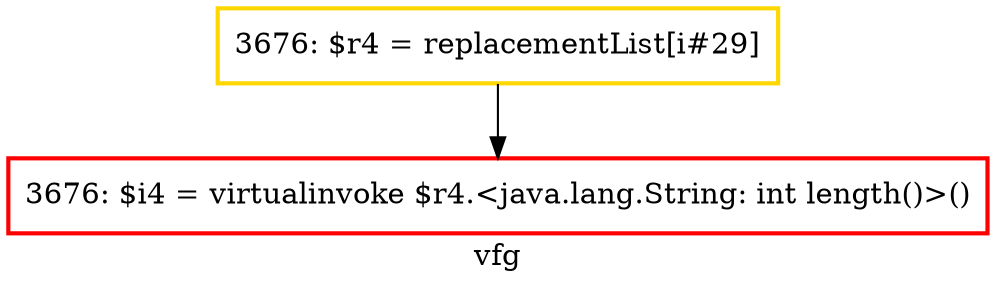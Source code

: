 digraph "vfg" {
    label="vfg";
node [shape=box];
"3676: $i4 = virtualinvoke $r4.<java.lang.String: int length()>()" [style=bold] [color=red]
"3676: $r4 = replacementList[i#29]" [style=bold] [color=gold]
"3676: $r4 = replacementList[i#29]"->"3676: $i4 = virtualinvoke $r4.<java.lang.String: int length()>()";

}